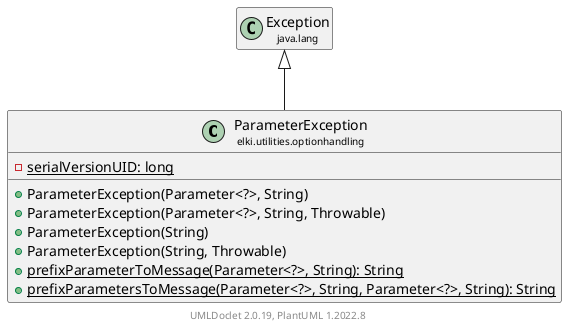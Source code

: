 @startuml
    remove .*\.(Instance|Par|Parameterizer|Factory)$
    set namespaceSeparator none
    hide empty fields
    hide empty methods

    class "<size:14>ParameterException\n<size:10>elki.utilities.optionhandling" as elki.utilities.optionhandling.ParameterException [[ParameterException.html]] {
        {static} -serialVersionUID: long
        +ParameterException(Parameter<?>, String)
        +ParameterException(Parameter<?>, String, Throwable)
        +ParameterException(String)
        +ParameterException(String, Throwable)
        {static} +prefixParameterToMessage(Parameter<?>, String): String
        {static} +prefixParametersToMessage(Parameter<?>, String, Parameter<?>, String): String
    }

    class "<size:14>Exception\n<size:10>java.lang" as java.lang.Exception

    java.lang.Exception <|-- elki.utilities.optionhandling.ParameterException

    center footer UMLDoclet 2.0.19, PlantUML 1.2022.8
@enduml
